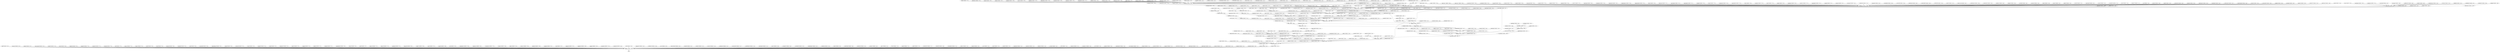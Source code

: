 digraph 
  {
    "BenHowe: Tue Feb 11 -  9:42" -> "Start";
    "zmarffy: Thu Feb 13 - 18:27" -> "BenHowe: Tue Feb 11 -  9:42";
    "spawn_cpy: Thu Feb 13 - 16:27" -> "BenHowe: Tue Feb 11 -  9:42";
    "aerdanhy: Thu Feb 13 - 12:47" -> "BenHowe: Tue Feb 11 -  9:42";
    "heart_of_parade: Thu Feb 13 - 12:19" -> "BenHowe: Tue Feb 11 -  9:42";
    "DaschaVV: Thu Feb 13 - 11:52" -> "BenHowe: Tue Feb 11 -  9:42";
    "dest1k: Thu Feb 13 - 10:33" -> "BenHowe: Tue Feb 11 -  9:42";
    "YanKislyuk: Thu Feb 13 -  9:04" -> "BenHowe: Tue Feb 11 -  9:42";
    "lexaguskov: Thu Feb 13 -  7:52" -> "BenHowe: Tue Feb 11 -  9:42";
    "AlinaStards: Thu Feb 13 -  7:40" -> "BenHowe: Tue Feb 11 -  9:42";
    "Nik_Nmka: Thu Feb 13 -  7:36" -> "BenHowe: Tue Feb 11 -  9:42";
    "lolk0: Thu Feb 13 -  7:28" -> "BenHowe: Tue Feb 11 -  9:42";
    "push_ok_: Thu Feb 13 -  7:19" -> "BenHowe: Tue Feb 11 -  9:42";
    "Sistem_0: Thu Feb 13 -  6:54" -> "BenHowe: Tue Feb 11 -  9:42";
    "zaz600: Thu Feb 13 -  6:50" -> "BenHowe: Tue Feb 11 -  9:42";
    "iScrag: Thu Feb 13 -  6:42" -> "BenHowe: Tue Feb 11 -  9:42";
    "Aliona_Kim: Thu Feb 13 -  6:39" -> "BenHowe: Tue Feb 11 -  9:42";
    "kimosabette: Thu Feb 13 -  6:31" -> "BenHowe: Tue Feb 11 -  9:42";
    "s0mik: Thu Feb 13 -  6:29" -> "BenHowe: Tue Feb 11 -  9:42";
    "Gavoronok88: Thu Feb 13 -  6:08" -> "BenHowe: Tue Feb 11 -  9:42";
    "cheburashka_pnz: Thu Feb 13 -  5:54" -> "BenHowe: Tue Feb 11 -  9:42";
    "alexmak: Thu Feb 13 -  5:53" -> "BenHowe: Tue Feb 11 -  9:42";
    "dervish_lost: Thu Feb 13 -  5:52" -> "BenHowe: Tue Feb 11 -  9:42";
    "svintuss: Thu Feb 13 -  5:49" -> "BenHowe: Tue Feb 11 -  9:42";
    "peremenov: Thu Feb 13 -  5:40" -> "BenHowe: Tue Feb 11 -  9:42";
    "ir0nbee: Thu Feb 13 -  5:24" -> "BenHowe: Tue Feb 11 -  9:42";
    "RuslanLeviev: Thu Feb 13 -  5:24" -> "BenHowe: Tue Feb 11 -  9:42";
    "law6512: Thu Feb 13 -  5:22" -> "BenHowe: Tue Feb 11 -  9:42";
    "xeningem: Thu Feb 13 -  5:15" -> "BenHowe: Tue Feb 11 -  9:42";
    "LekhaChe: Thu Feb 13 -  5:12" -> "BenHowe: Tue Feb 11 -  9:42";
    "Georgique: Thu Feb 13 -  5:12" -> "BenHowe: Tue Feb 11 -  9:42";
    "chingachguklove: Thu Feb 13 -  5:09" -> "BenHowe: Tue Feb 11 -  9:42";
    "YolGorro: Thu Feb 13 -  5:00" -> "BenHowe: Tue Feb 11 -  9:42";
    "askvid: Thu Feb 13 -  2:57" -> "BenHowe: Tue Feb 11 -  9:42";
    "Oberst_SS: Thu Feb 13 -  1:22" -> "BenHowe: Tue Feb 11 -  9:42";
    "Oberst_SS: Thu Feb 13 -  1:03" -> "BenHowe: Tue Feb 11 -  9:42";
    "spierenburg: Thu Feb 13 -  0:14" -> "BenHowe: Tue Feb 11 -  9:42";
    "Tommy_Pud: Wed Feb 12 - 23:31" -> "BenHowe: Tue Feb 11 -  9:42";
    "rubedar07: Wed Feb 12 - 20:30" -> "BenHowe: Tue Feb 11 -  9:42";
    "ssms54: Wed Feb 12 - 20:21" -> "BenHowe: Tue Feb 11 -  9:42";
    "Leon_BM: Wed Feb 12 - 19:56" -> "BenHowe: Tue Feb 11 -  9:42";
    "IceW: Wed Feb 12 - 19:22" -> "BenHowe: Tue Feb 11 -  9:42";
    "ClaudioAlbertin: Wed Feb 12 - 18:39" -> "BenHowe: Tue Feb 11 -  9:42";
    "lidiyaloves_x: Wed Feb 12 - 18:24" -> "BenHowe: Tue Feb 11 -  9:42";
    "TristanSekeris: Wed Feb 12 - 17:46" -> "BenHowe: Tue Feb 11 -  9:42";
    "UnMesero: Wed Feb 12 - 16:48" -> "BenHowe: Tue Feb 11 -  9:42";
    "Philaios: Wed Feb 12 - 16:42" -> "BenHowe: Tue Feb 11 -  9:42";
    "lys0201roy: Wed Feb 12 - 16:39" -> "BenHowe: Tue Feb 11 -  9:42";
    "Joffreyziell: Wed Feb 12 - 16:36" -> "BenHowe: Tue Feb 11 -  9:42";
    "romandope: Wed Feb 12 - 16:11" -> "BenHowe: Tue Feb 11 -  9:42";
    "d0od: Wed Feb 12 - 15:27" -> "BenHowe: Tue Feb 11 -  9:42";
    "edgarazado: Wed Feb 12 - 15:10" -> "BenHowe: Tue Feb 11 -  9:42";
    "malejandrou: Wed Feb 12 - 15:06" -> "BenHowe: Tue Feb 11 -  9:42";
    "hagasbar: Wed Feb 12 - 15:03" -> "BenHowe: Tue Feb 11 -  9:42";
    "SamuelDam: Wed Feb 12 - 14:48" -> "BenHowe: Tue Feb 11 -  9:42";
    "SaraRCookie: Wed Feb 12 - 14:43" -> "BenHowe: Tue Feb 11 -  9:42";
    "sixdll: Wed Feb 12 - 14:38" -> "BenHowe: Tue Feb 11 -  9:42";
    "DeDaanmans: Wed Feb 12 - 14:02" -> "BenHowe: Tue Feb 11 -  9:42";
    "SadHazelnut: Wed Feb 12 - 13:59" -> "BenHowe: Tue Feb 11 -  9:42";
    "gvssr: Wed Feb 12 - 13:57" -> "BenHowe: Tue Feb 11 -  9:42";
    "MemoryOnSmell: Wed Feb 12 - 13:30" -> "BenHowe: Tue Feb 11 -  9:42";
    "lelek_kofe: Wed Feb 12 - 12:27" -> "BenHowe: Tue Feb 11 -  9:42";
    "macsnider: Wed Feb 12 - 12:24" -> "BenHowe: Tue Feb 11 -  9:42";
    "Morozov43: Wed Feb 12 - 11:59" -> "BenHowe: Tue Feb 11 -  9:42";
    "davidtgriches: Wed Feb 12 - 11:57" -> "BenHowe: Tue Feb 11 -  9:42";
    "hernameisrebel: Wed Feb 12 - 11:47" -> "BenHowe: Tue Feb 11 -  9:42";
    "InnaShidlovskay: Wed Feb 12 - 11:36" -> "BenHowe: Tue Feb 11 -  9:42";
    "peermohamed: Wed Feb 12 - 11:01" -> "BenHowe: Tue Feb 11 -  9:42";
    "apiyron: Wed Feb 12 - 10:56" -> "BenHowe: Tue Feb 11 -  9:42";
    "n_ismangulov: Wed Feb 12 - 10:42" -> "BenHowe: Tue Feb 11 -  9:42";
    "sarahmedetth: Wed Feb 12 - 10:37" -> "BenHowe: Tue Feb 11 -  9:42";
    "RubenBehaeghe: Wed Feb 12 - 10:19" -> "BenHowe: Tue Feb 11 -  9:42";
    "SeelenKrieg: Wed Feb 12 - 10:02" -> "BenHowe: Tue Feb 11 -  9:42";
    "Cybnext: Wed Feb 12 -  9:52" -> "BenHowe: Tue Feb 11 -  9:42";
    "ZegertvdLinde: Wed Feb 12 -  9:48" -> "BenHowe: Tue Feb 11 -  9:42";
    "ghvanderweg: Wed Feb 12 -  9:45" -> "BenHowe: Tue Feb 11 -  9:42";
    "peremenov: Wed Feb 12 -  8:55" -> "BenHowe: Tue Feb 11 -  9:42";
    "ap00rv: Wed Feb 12 -  8:13" -> "BenHowe: Tue Feb 11 -  9:42";
    "TVLuke: Wed Feb 12 -  7:55" -> "BenHowe: Tue Feb 11 -  9:42";
    "jungjoha: Wed Feb 12 -  7:41" -> "BenHowe: Tue Feb 11 -  9:42";
    "moebile: Wed Feb 12 -  7:35" -> "BenHowe: Tue Feb 11 -  9:42";
    "TorbenSchultz: Wed Feb 12 -  7:21" -> "BenHowe: Tue Feb 11 -  9:42";
    "YaManicKill: Wed Feb 12 -  6:59" -> "BenHowe: Tue Feb 11 -  9:42";
    "Ertraeglichkeit: Wed Feb 12 -  6:15" -> "BenHowe: Tue Feb 11 -  9:42";
    "FBeuster: Wed Feb 12 -  5:51" -> "BenHowe: Tue Feb 11 -  9:42";
    "Nepomuk: Wed Feb 12 -  5:50" -> "BenHowe: Tue Feb 11 -  9:42";
    "scoux: Wed Feb 12 -  5:44" -> "BenHowe: Tue Feb 11 -  9:42";
    "honnel: Wed Feb 12 -  4:28" -> "BenHowe: Tue Feb 11 -  9:42";
    "kwasbeb: Wed Feb 12 -  4:25" -> "BenHowe: Tue Feb 11 -  9:42";
    "bigup2dance: Wed Feb 12 -  4:19" -> "BenHowe: Tue Feb 11 -  9:42";
    "matmannion: Wed Feb 12 -  4:18" -> "BenHowe: Tue Feb 11 -  9:42";
    "khakionion: Wed Feb 12 -  4:05" -> "BenHowe: Tue Feb 11 -  9:42";
    "sr_rolando: Wed Feb 12 -  4:04" -> "BenHowe: Tue Feb 11 -  9:42";
    "VTPG: Wed Feb 12 -  4:04" -> "BenHowe: Tue Feb 11 -  9:42";
    "WimpyLion: Wed Feb 12 -  3:51" -> "BenHowe: Tue Feb 11 -  9:42";
    "Dronacharya_: Wed Feb 12 -  3:50" -> "BenHowe: Tue Feb 11 -  9:42";
    "sufw: Wed Feb 12 -  3:32" -> "BenHowe: Tue Feb 11 -  9:42";
    "AH_Patjay: Wed Feb 12 -  3:26" -> "BenHowe: Tue Feb 11 -  9:42";
    "ashaolinmonkey: Wed Feb 12 -  2:38" -> "BenHowe: Tue Feb 11 -  9:42";
    "rocky_upadhaya: Wed Feb 12 -  2:04" -> "BenHowe: Tue Feb 11 -  9:42";
    "DTSpawn: Wed Feb 12 -  1:45" -> "BenHowe: Tue Feb 11 -  9:42";
    "kevinchen: Wed Feb 12 -  1:23" -> "BenHowe: Tue Feb 11 -  9:42";
    "diaporesis: Wed Feb 12 -  1:04" -> "BenHowe: Tue Feb 11 -  9:42";
    "TheChrisGlass: Wed Feb 12 -  1:00" -> "BenHowe: Tue Feb 11 -  9:42";
    "gibberishmock: Wed Feb 12 -  1:00" -> "BenHowe: Tue Feb 11 -  9:42";
    "gibberishmock: Wed Feb 12 -  0:59" -> "BenHowe: Tue Feb 11 -  9:42";
    "vipulsatya: Wed Feb 12 -  0:57" -> "BenHowe: Tue Feb 11 -  9:42";
    "winfield: Wed Feb 12 -  0:53" -> "BenHowe: Tue Feb 11 -  9:42";
    "MogKnight: Wed Feb 12 -  0:18" -> "BenHowe: Tue Feb 11 -  9:42";
    "MatlockJAB: Wed Feb 12 -  0:09" -> "BenHowe: Tue Feb 11 -  9:42";
    "JDotLeezy: Tue Feb 11 - 22:19" -> "BenHowe: Tue Feb 11 -  9:42";
    "redsteeze: Tue Feb 11 -  9:45" -> "BenHowe: Tue Feb 11 -  9:42";
    "LAmeetsDC: Tue Feb 11 - 22:20" -> "JDotLeezy: Tue Feb 11 - 22:19";
    "LeonHWolf: Tue Feb 11 -  9:47" -> "redsteeze: Tue Feb 11 -  9:45";
    "gank41: Thu Feb 13 - 16:16" -> "LeonHWolf: Tue Feb 11 -  9:47";
    "chrissarda: Wed Feb 12 - 14:30" -> "LeonHWolf: Tue Feb 11 -  9:47";
    "anaphysik: Wed Feb 12 -  5:14" -> "LeonHWolf: Tue Feb 11 -  9:47";
    "Carrie_Wofford: Tue Feb 11 - 22:16" -> "LeonHWolf: Tue Feb 11 -  9:47";
    "burtlikko: Tue Feb 11 - 19:33" -> "LeonHWolf: Tue Feb 11 -  9:47";
    "curiousle: Tue Feb 11 - 11:38" -> "LeonHWolf: Tue Feb 11 -  9:47";
    "blackmail_c: Tue Feb 11 - 11:05" -> "LeonHWolf: Tue Feb 11 -  9:47";
    "therealjavery: Tue Feb 11 -  9:57" -> "LeonHWolf: Tue Feb 11 -  9:47";
    "BenHowe: Tue Feb 11 -  9:51" -> "LeonHWolf: Tue Feb 11 -  9:47";
    "Popehat: Tue Feb 11 -  9:50" -> "LeonHWolf: Tue Feb 11 -  9:47";
    "TXchilinobeans: Tue Feb 11 - 22:15" -> "Popehat: Tue Feb 11 -  9:50";
    "SinCityGrrrl: Tue Feb 11 - 12:46" -> "Popehat: Tue Feb 11 -  9:50";
    "Maggie_McNeill: Tue Feb 11 - 10:31" -> "Popehat: Tue Feb 11 -  9:50";
    "joemfb: Tue Feb 11 - 10:27" -> "Popehat: Tue Feb 11 -  9:50";
    "ptconroy: Tue Feb 11 - 10:26" -> "Popehat: Tue Feb 11 -  9:50";
    "CatholicMomVA: Tue Feb 11 - 10:16" -> "Popehat: Tue Feb 11 -  9:50";
    "TyreJim: Tue Feb 11 - 10:05" -> "Popehat: Tue Feb 11 -  9:50";
    "doranb: Tue Feb 11 -  9:59" -> "Popehat: Tue Feb 11 -  9:50";
    "Captien5: Tue Feb 11 -  9:56" -> "Popehat: Tue Feb 11 -  9:50";
    "GeeCaret2: Tue Feb 11 -  9:53" -> "Popehat: Tue Feb 11 -  9:50";
    "moelane: Tue Feb 11 -  9:53" -> "Popehat: Tue Feb 11 -  9:50";
    "leftoutside: Tue Feb 11 -  9:51" -> "Popehat: Tue Feb 11 -  9:50";
    "SinCityGrrrl: Tue Feb 11 - 12:46" -> "Maggie_McNeill: Tue Feb 11 - 10:31";
    "WilsonKM2: Tue Feb 11 - 11:16" -> "Maggie_McNeill: Tue Feb 11 - 10:31";
    "only2rab: Tue Feb 11 - 11:00" -> "Maggie_McNeill: Tue Feb 11 - 10:31";
    "Hal_RTFLC: Tue Feb 11 - 10:39" -> "Maggie_McNeill: Tue Feb 11 - 10:31";
    "gideonstrumpet: Tue Feb 11 - 10:37" -> "Maggie_McNeill: Tue Feb 11 - 10:31";
    "DrPhilofEconomi: Tue Feb 11 - 10:34" -> "Maggie_McNeill: Tue Feb 11 - 10:31";
    "madmup: Tue Feb 11 - 10:26" -> "GeeCaret2: Tue Feb 11 -  9:53";
    "Carrie_Wofford: Tue Feb 11 - 22:17" -> "moelane: Tue Feb 11 -  9:53";
    "rlh: Tue Feb 11 - 16:01" -> "moelane: Tue Feb 11 -  9:53";
    "jmdblog: Tue Feb 11 - 10:37" -> "moelane: Tue Feb 11 -  9:53";
    "redsteeze: Tue Feb 11 - 10:20" -> "moelane: Tue Feb 11 -  9:53";
    "Neal_Dewing: Tue Feb 11 - 10:20" -> "moelane: Tue Feb 11 -  9:53";
    "danielanugrah6: Wed Feb 12 -  8:58" -> "DrPhilofEconomi: Tue Feb 11 - 10:34";
    "Hal_RTFLC: Tue Feb 11 - 21:11" -> "DrPhilofEconomi: Tue Feb 11 - 10:34";
    "smuttynosebabs: Tue Feb 11 - 17:45" -> "DrPhilofEconomi: Tue Feb 11 - 10:34";
    "obsolete29: Tue Feb 11 - 13:40" -> "DrPhilofEconomi: Tue Feb 11 - 10:34";
    "Celt_Englishman: Tue Feb 11 - 12:30" -> "DrPhilofEconomi: Tue Feb 11 - 10:34";
    "eddiejc1: Tue Feb 11 - 11:45" -> "DrPhilofEconomi: Tue Feb 11 - 10:34";
    "sillycaitlin: Tue Feb 11 - 11:29" -> "DrPhilofEconomi: Tue Feb 11 - 10:34";
    "Maggie_McNeill: Tue Feb 11 - 11:29" -> "DrPhilofEconomi: Tue Feb 11 - 10:34";
    "seattle_sanchez: Tue Feb 11 - 11:24" -> "DrPhilofEconomi: Tue Feb 11 - 10:34";
    "CrayKEi: Tue Feb 11 - 11:21" -> "DrPhilofEconomi: Tue Feb 11 - 10:34";
    "fakedansavage: Tue Feb 11 - 11:20" -> "DrPhilofEconomi: Tue Feb 11 - 10:34";
    "topherocity: Thu Feb 13 -  2:58" -> "rlh: Tue Feb 11 - 16:01";
    "fan_of_DM: Thu Feb 13 -  6:44" -> "Neal_Dewing: Tue Feb 11 - 10:20";
    "my_synthesizer: Tue Feb 11 - 14:34" -> "Neal_Dewing: Tue Feb 11 - 10:20";
    "MikeCGannon: Tue Feb 11 - 10:38" -> "Neal_Dewing: Tue Feb 11 - 10:20";
    "RBPundit: Tue Feb 11 - 10:21" -> "Neal_Dewing: Tue Feb 11 - 10:20";
    "The_Autopen: Tue Feb 11 - 10:21" -> "Neal_Dewing: Tue Feb 11 - 10:20";
    "eddiejc1: Tue Feb 11 - 15:39" -> "fakedansavage: Tue Feb 11 - 11:20";
    "Roddy_Campbell: Tue Feb 11 - 14:16" -> "fakedansavage: Tue Feb 11 - 11:20";
    "Maggie_McNeill: Tue Feb 11 - 13:48" -> "fakedansavage: Tue Feb 11 - 11:20";
    "Honest_Catesan: Tue Feb 11 - 13:39" -> "fakedansavage: Tue Feb 11 - 11:20";
    "BrianHodges: Tue Feb 11 - 13:17" -> "fakedansavage: Tue Feb 11 - 11:20";
    "chippy87: Tue Feb 11 - 12:05" -> "fakedansavage: Tue Feb 11 - 11:20";
    "eddiejc1: Tue Feb 11 - 11:50" -> "fakedansavage: Tue Feb 11 - 11:20";
    "BudgetYachtsman: Tue Feb 11 - 16:12" -> "my_synthesizer: Tue Feb 11 - 14:34";
    "stephandstuff: Tue Feb 11 - 10:39" -> "MikeCGannon: Tue Feb 11 - 10:38";
    "kotik_narkotlk: Wed Feb 12 - 11:19" -> "RBPundit: Tue Feb 11 - 10:21";
    "mauskopf: Tue Feb 11 - 23:55" -> "RBPundit: Tue Feb 11 - 10:21";
    "Carrie_Wofford: Tue Feb 11 - 22:17" -> "RBPundit: Tue Feb 11 - 10:21";
    "NatesMama1128: Tue Feb 11 - 22:11" -> "RBPundit: Tue Feb 11 - 10:21";
    "SKSchultz1985: Tue Feb 11 - 15:35" -> "RBPundit: Tue Feb 11 - 10:21";
    "mesquito84: Tue Feb 11 - 14:48" -> "RBPundit: Tue Feb 11 - 10:21";
    "McShauno: Tue Feb 11 - 10:23" -> "RBPundit: Tue Feb 11 - 10:21";
    "BenK84: Tue Feb 11 - 10:23" -> "RBPundit: Tue Feb 11 - 10:21";
    "Maggie_McNeill: Wed Feb 12 - 13:34" -> "Honest_Catesan: Tue Feb 11 - 13:39";
    "eddiejc1: Tue Feb 11 - 19:16" -> "Honest_Catesan: Tue Feb 11 - 13:39";
    "ChurchJudge: Tue Feb 11 - 17:54" -> "SKSchultz1985: Tue Feb 11 - 15:35";
    "SSeminarian: Tue Feb 11 - 15:44" -> "SKSchultz1985: Tue Feb 11 - 15:35";
    "BenHowe: Tue Feb 11 - 15:32" -> "BenK84: Tue Feb 11 - 10:23";
    "jrsalzman: Tue Feb 11 - 15:25" -> "BenK84: Tue Feb 11 - 10:23";
    "Buckeyesales: Tue Feb 11 - 15:19" -> "BenK84: Tue Feb 11 - 10:23";
    "andrew_poulson: Tue Feb 11 - 15:04" -> "BenK84: Tue Feb 11 - 10:23";
    "sithkhan: Tue Feb 11 - 14:59" -> "BenK84: Tue Feb 11 - 10:23";
    "mesquito84: Tue Feb 11 - 14:51" -> "BenK84: Tue Feb 11 - 10:23";
    "CHBilhorn: Tue Feb 11 - 14:47" -> "BenK84: Tue Feb 11 - 10:23";
    "AceofSpadesHQ: Tue Feb 11 - 14:47" -> "BenK84: Tue Feb 11 - 10:23";
    "davilch: Tue Feb 11 - 10:26" -> "BenK84: Tue Feb 11 - 10:23";
    "neoTillich: Tue Feb 11 - 18:31" -> "SSeminarian: Tue Feb 11 - 15:44";
    "chattytamster: Tue Feb 11 - 17:47" -> "SSeminarian: Tue Feb 11 - 15:44";
    "pkproblem: Tue Feb 11 - 15:58" -> "SSeminarian: Tue Feb 11 - 15:44";
    "Zaklog: Tue Feb 11 - 16:51" -> "AceofSpadesHQ: Tue Feb 11 - 14:47";
    "prosehaikus: Tue Feb 11 - 15:38" -> "AceofSpadesHQ: Tue Feb 11 - 14:47";
    "fuegote: Tue Feb 11 - 14:51" -> "AceofSpadesHQ: Tue Feb 11 - 14:47";
    "tammiediggs: Tue Feb 11 - 18:29" -> "chattytamster: Tue Feb 11 - 17:47";
    "revdeniseppc: Tue Feb 11 - 18:25" -> "chattytamster: Tue Feb 11 - 17:47";
    "MikeHassinger: Tue Feb 11 - 16:57" -> "Zaklog: Tue Feb 11 - 16:51";
    "IMAO_: Tue Feb 11 - 16:56" -> "Zaklog: Tue Feb 11 - 16:51";
    "dannyboi965: Tue Feb 11 - 22:04" -> "fuegote: Tue Feb 11 - 14:51";
    "BenHowe: Tue Feb 11 - 15:37" -> "fuegote: Tue Feb 11 - 14:51";
    "TheWesKirk: Tue Feb 11 - 22:17" -> "IMAO_: Tue Feb 11 - 16:56";
    "TheWesKirk: Tue Feb 11 - 16:58" -> "IMAO_: Tue Feb 11 - 16:56";
    "dwjones712: Tue Feb 11 - 22:10" -> "dannyboi965: Tue Feb 11 - 22:04";
    "jennycash162: Tue Feb 11 - 22:09" -> "dannyboi965: Tue Feb 11 - 22:04";
    "Debloper: Wed Feb 12 -  8:13" -> "BenHowe: Tue Feb 11 - 15:37";
    "e_hernandez15: Wed Feb 12 -  0:53" -> "BenHowe: Tue Feb 11 - 15:37";
    "Micky_Finn: Tue Feb 11 - 15:53" -> "BenHowe: Tue Feb 11 - 15:37";
    "TabithaHale: Tue Feb 11 - 15:47" -> "BenHowe: Tue Feb 11 - 15:37";
    "daniel_thecuban: Tue Feb 11 - 15:46" -> "BenHowe: Tue Feb 11 - 15:37";
    "okmaher: Tue Feb 11 - 15:44" -> "BenHowe: Tue Feb 11 - 15:37";
    "lachlan: Tue Feb 11 - 15:38" -> "BenHowe: Tue Feb 11 - 15:37";
    "PYPX: Tue Feb 11 - 22:13" -> "dwjones712: Tue Feb 11 - 22:10";
    "jlocke613: Tue Feb 11 - 16:44" -> "okmaher: Tue Feb 11 - 15:44";
    "leighblue: Tue Feb 11 - 15:52" -> "okmaher: Tue Feb 11 - 15:44";
    "JimmyCayne: Wed Feb 12 - 21:26" -> "lachlan: Tue Feb 11 - 15:38";
    "seahopke: Wed Feb 12 - 14:38" -> "lachlan: Tue Feb 11 - 15:38";
    "madhurchadha: Wed Feb 12 -  0:42" -> "lachlan: Tue Feb 11 - 15:38";
    "Hal_RTFLC: Tue Feb 11 - 23:34" -> "lachlan: Tue Feb 11 - 15:38";
    "fernandopandre: Tue Feb 11 - 17:57" -> "lachlan: Tue Feb 11 - 15:38";
    "jpers36: Tue Feb 11 - 16:11" -> "lachlan: Tue Feb 11 - 15:38";
    "ConcenEcon: Tue Feb 11 - 15:59" -> "lachlan: Tue Feb 11 - 15:38";
    "ForrestBH: Tue Feb 11 - 15:49" -> "lachlan: Tue Feb 11 - 15:38";
    "esqcapades: Tue Feb 11 - 15:44" -> "lachlan: Tue Feb 11 - 15:38";
    "GayPatriot: Tue Feb 11 - 15:41" -> "lachlan: Tue Feb 11 - 15:38";
    "BFSEsq: Tue Feb 11 - 15:40" -> "lachlan: Tue Feb 11 - 15:38";
    "katherinemiller: Tue Feb 11 - 15:39" -> "lachlan: Tue Feb 11 - 15:38";
    "baseballcrank: Tue Feb 11 - 15:38" -> "lachlan: Tue Feb 11 - 15:38";
    "therealBGS: Tue Feb 11 - 16:25" -> "leighblue: Tue Feb 11 - 15:52";
    "coolhandschlute: Tue Feb 11 - 15:44" -> "GayPatriot: Tue Feb 11 - 15:41";
    "rwknopp: Tue Feb 11 - 19:52" -> "baseballcrank: Tue Feb 11 - 15:38";
    "CPJEsq: Tue Feb 11 - 15:49" -> "baseballcrank: Tue Feb 11 - 15:38";
    "Rand_Simberg: Tue Feb 11 - 15:48" -> "baseballcrank: Tue Feb 11 - 15:38";
    "daniel_thecuban: Tue Feb 11 - 15:46" -> "baseballcrank: Tue Feb 11 - 15:38";
    "AnthonyAbides: Tue Feb 11 - 15:43" -> "baseballcrank: Tue Feb 11 - 15:38";
    "Heminator: Tue Feb 11 - 15:43" -> "baseballcrank: Tue Feb 11 - 15:38";
    "NicoSGonzalez: Tue Feb 11 - 15:42" -> "baseballcrank: Tue Feb 11 - 15:38";
    "ar_christiansen: Tue Feb 11 - 15:40" -> "baseballcrank: Tue Feb 11 - 15:38";
    "charlescwcooke: Tue Feb 11 - 15:40" -> "baseballcrank: Tue Feb 11 - 15:38";
    "DraftRyan2016: Tue Feb 11 - 15:39" -> "baseballcrank: Tue Feb 11 - 15:38";
    "JohnG405: Tue Feb 11 - 16:25" -> "coolhandschlute: Tue Feb 11 - 15:44";
    "Simberg_Space: Tue Feb 11 - 16:14" -> "Rand_Simberg: Tue Feb 11 - 15:48";
    "sunnyright: Tue Feb 11 - 15:52" -> "Heminator: Tue Feb 11 - 15:43";
    "mustango13: Tue Feb 11 - 15:48" -> "Heminator: Tue Feb 11 - 15:43";
    "daniel_thecuban: Tue Feb 11 - 15:46" -> "Heminator: Tue Feb 11 - 15:43";
    "JoeC_Esquire: Tue Feb 11 - 15:46" -> "Heminator: Tue Feb 11 - 15:43";
    "Joelmentum: Tue Feb 11 - 15:44" -> "Heminator: Tue Feb 11 - 15:43";
    "lachlan: Tue Feb 11 - 15:43" -> "Heminator: Tue Feb 11 - 15:43";
    "bitmaelstrom: Tue Feb 11 - 21:17" -> "charlescwcooke: Tue Feb 11 - 15:40";
    "xander569: Tue Feb 11 - 18:50" -> "charlescwcooke: Tue Feb 11 - 15:40";
    "webmastercorey: Tue Feb 11 - 18:18" -> "charlescwcooke: Tue Feb 11 - 15:40";
    "Shanghaibeast: Tue Feb 11 - 16:00" -> "charlescwcooke: Tue Feb 11 - 15:40";
    "fmlien: Tue Feb 11 - 15:48" -> "charlescwcooke: Tue Feb 11 - 15:40";
    "HarrietBaldwin: Tue Feb 11 - 15:42" -> "charlescwcooke: Tue Feb 11 - 15:40";
    "Slublog: Tue Feb 11 - 15:41" -> "charlescwcooke: Tue Feb 11 - 15:40";
    "Aaron_RS: Tue Feb 11 - 16:27" -> "JohnG405: Tue Feb 11 - 16:25";
    "Matthops82: Tue Feb 11 - 16:26" -> "JohnG405: Tue Feb 11 - 16:25";
    "jaipal999: Wed Feb 12 -  6:42" -> "sunnyright: Tue Feb 11 - 15:52";
    "Griveau: Wed Feb 12 -  4:02" -> "sunnyright: Tue Feb 11 - 15:52";
    "3patricksmith: Tue Feb 11 - 19:29" -> "sunnyright: Tue Feb 11 - 15:52";
    "DesertedOdds: Tue Feb 11 - 19:14" -> "sunnyright: Tue Feb 11 - 15:52";
    "BriMonroeCarter: Tue Feb 11 - 19:11" -> "sunnyright: Tue Feb 11 - 15:52";
    "ScholarlyChick: Tue Feb 11 - 19:10" -> "sunnyright: Tue Feb 11 - 15:52";
    "alleygirl2409: Tue Feb 11 - 19:00" -> "sunnyright: Tue Feb 11 - 15:52";
    "meghoulihan: Tue Feb 11 - 18:54" -> "sunnyright: Tue Feb 11 - 15:52";
    "BenHowe: Tue Feb 11 - 18:45" -> "sunnyright: Tue Feb 11 - 15:52";
    "uncommentari: Tue Feb 11 - 18:44" -> "sunnyright: Tue Feb 11 - 15:52";
    "anthropocon: Tue Feb 11 - 18:42" -> "sunnyright: Tue Feb 11 - 15:52";
    "DaveinTexas: Tue Feb 11 - 18:35" -> "sunnyright: Tue Feb 11 - 15:52";
    "onedadslife: Tue Feb 11 - 18:33" -> "sunnyright: Tue Feb 11 - 15:52";
    "ChrisLoesch: Tue Feb 11 - 18:30" -> "sunnyright: Tue Feb 11 - 15:52";
    "gsainer: Tue Feb 11 - 15:45" -> "Slublog: Tue Feb 11 - 15:41";
    "Aaron_RS: Tue Feb 11 - 16:27" -> "Matthops82: Tue Feb 11 - 16:26";
    "MichelleBelle__: Tue Feb 11 - 19:18" -> "BriMonroeCarter: Tue Feb 11 - 19:11";
    "AlfredoFloresTM: Tue Feb 11 - 19:16" -> "BriMonroeCarter: Tue Feb 11 - 19:11";
    "Bodhi1: Tue Feb 11 - 19:33" -> "anthropocon: Tue Feb 11 - 18:42";
    "Bodhi1: Tue Feb 11 - 19:03" -> "anthropocon: Tue Feb 11 - 18:42";
    "Bodhi1: Tue Feb 11 - 18:59" -> "anthropocon: Tue Feb 11 - 18:42";
    "eastviewphotog: Tue Feb 11 - 18:59" -> "DaveinTexas: Tue Feb 11 - 18:35";
    "chicacoldplay: Wed Feb 12 - 18:29" -> "ChrisLoesch: Tue Feb 11 - 18:30";
    "ADK__: Wed Feb 12 -  8:01" -> "ChrisLoesch: Tue Feb 11 - 18:30";
    "Joel_Davis_: Wed Feb 12 -  2:24" -> "ChrisLoesch: Tue Feb 11 - 18:30";
    "NBoveOnTheAir: Wed Feb 12 -  2:07" -> "ChrisLoesch: Tue Feb 11 - 18:30";
    "YurexOmazkin: Wed Feb 12 -  1:28" -> "ChrisLoesch: Tue Feb 11 - 18:30";
    "steveCodes: Wed Feb 12 -  1:18" -> "ChrisLoesch: Tue Feb 11 - 18:30";
    "OzDaniyan: Tue Feb 11 - 22:43" -> "ChrisLoesch: Tue Feb 11 - 18:30";
    "Carrie_Wofford: Tue Feb 11 - 22:17" -> "ChrisLoesch: Tue Feb 11 - 18:30";
    "m12345678u: Tue Feb 11 - 21:16" -> "ChrisLoesch: Tue Feb 11 - 18:30";
    "StarCoreOne02: Tue Feb 11 - 21:02" -> "ChrisLoesch: Tue Feb 11 - 18:30";
    "3patricksmith: Tue Feb 11 - 19:29" -> "ChrisLoesch: Tue Feb 11 - 18:30";
    "ReturnTo1776: Tue Feb 11 - 19:22" -> "ChrisLoesch: Tue Feb 11 - 18:30";
    "ljnuzzi: Tue Feb 11 - 19:12" -> "ChrisLoesch: Tue Feb 11 - 18:30";
    "AwlHatnOcattle: Tue Feb 11 - 18:47" -> "ChrisLoesch: Tue Feb 11 - 18:30";
    "lachlan: Tue Feb 11 - 18:47" -> "ChrisLoesch: Tue Feb 11 - 18:30";
    "notalemming: Tue Feb 11 - 18:39" -> "ChrisLoesch: Tue Feb 11 - 18:30";
    "greg_zemaitis: Tue Feb 11 - 18:32" -> "ChrisLoesch: Tue Feb 11 - 18:30";
    "SaintRPh: Tue Feb 11 - 18:32" -> "ChrisLoesch: Tue Feb 11 - 18:30";
    "DiveKnives: Wed Feb 12 - 23:07" -> "lachlan: Tue Feb 11 - 18:47";
    "dfblanchard: Tue Feb 11 - 22:27" -> "lachlan: Tue Feb 11 - 18:47";
    "kevin_tugg: Tue Feb 11 - 22:26" -> "lachlan: Tue Feb 11 - 18:47";
    "edtech4u: Tue Feb 11 - 22:16" -> "lachlan: Tue Feb 11 - 18:47";
    "AndyReiser: Tue Feb 11 - 22:13" -> "lachlan: Tue Feb 11 - 18:47";
    "Lula_Pearl: Tue Feb 11 - 21:44" -> "lachlan: Tue Feb 11 - 18:47";
    "craptard: Tue Feb 11 - 21:42" -> "lachlan: Tue Feb 11 - 18:47";
    "michi83: Tue Feb 11 - 21:37" -> "lachlan: Tue Feb 11 - 18:47";
    "BenHowe: Tue Feb 11 - 21:31" -> "lachlan: Tue Feb 11 - 18:47";
    "Jamdug: Tue Feb 11 - 18:59" -> "lachlan: Tue Feb 11 - 18:47";
    "AsnoDeBuridan: Tue Feb 11 - 18:57" -> "lachlan: Tue Feb 11 - 18:47";
    "breeannehowe: Tue Feb 11 - 18:56" -> "lachlan: Tue Feb 11 - 18:47";
    "DavidSPJM: Tue Feb 11 - 18:56" -> "lachlan: Tue Feb 11 - 18:47";
    "lmoliva_: Tue Feb 11 - 18:55" -> "lachlan: Tue Feb 11 - 18:47";
    "tarshaorns: Tue Feb 11 - 18:52" -> "lachlan: Tue Feb 11 - 18:47";
    "bitingtea: Tue Feb 11 - 18:52" -> "lachlan: Tue Feb 11 - 18:47";
    "mooshakins: Tue Feb 11 - 18:51" -> "lachlan: Tue Feb 11 - 18:47";
    "DustinHurst: Tue Feb 11 - 18:50" -> "lachlan: Tue Feb 11 - 18:47";
    "alwaysonoffense: Tue Feb 11 - 18:50" -> "lachlan: Tue Feb 11 - 18:47";
    "mckaycoppins: Tue Feb 11 - 18:49" -> "lachlan: Tue Feb 11 - 18:47";
    "_Alex_Johnson_: Tue Feb 11 - 18:49" -> "lachlan: Tue Feb 11 - 18:47";
    "MarcACaputo: Tue Feb 11 - 18:49" -> "lachlan: Tue Feb 11 - 18:47";
    "AndrewKirell: Tue Feb 11 - 18:49" -> "lachlan: Tue Feb 11 - 18:47";
    "rslbama: Tue Feb 11 - 18:48" -> "lachlan: Tue Feb 11 - 18:47";
    "NathanWurtzel: Tue Feb 11 - 18:47" -> "lachlan: Tue Feb 11 - 18:47";
    "TheMaverick21: Tue Feb 11 - 18:34" -> "SaintRPh: Tue Feb 11 - 18:32";
    "BulliBrat: Tue Feb 11 - 18:34" -> "SaintRPh: Tue Feb 11 - 18:32";
    "eduardomps: Tue Feb 11 - 18:58" -> "AsnoDeBuridan: Tue Feb 11 - 18:57";
    "coolhandschlute: Tue Feb 11 - 19:03" -> "breeannehowe: Tue Feb 11 - 18:56";
    "MogoHAMmad: Wed Feb 12 - 11:09" -> "mckaycoppins: Tue Feb 11 - 18:49";
    "TshepiSchwarz: Wed Feb 12 -  9:41" -> "mckaycoppins: Tue Feb 11 - 18:49";
    "Hamza_A11: Wed Feb 12 -  1:03" -> "mckaycoppins: Tue Feb 11 - 18:49";
    "magentagreenx: Tue Feb 11 - 21:56" -> "mckaycoppins: Tue Feb 11 - 18:49";
    "morar: Tue Feb 11 - 21:51" -> "mckaycoppins: Tue Feb 11 - 18:49";
    "Heminator: Tue Feb 11 - 21:40" -> "mckaycoppins: Tue Feb 11 - 18:49";
    "jpodhoretz: Tue Feb 11 - 21:38" -> "mckaycoppins: Tue Feb 11 - 18:49";
    "alwaysonoffense: Tue Feb 11 - 21:32" -> "mckaycoppins: Tue Feb 11 - 18:49";
    "joeynemati: Wed Feb 12 - 13:52" -> "MarcACaputo: Tue Feb 11 - 18:49";
    "Elaijuh: Wed Feb 12 -  9:08" -> "MarcACaputo: Tue Feb 11 - 18:49";
    "heyguey: Wed Feb 12 -  8:51" -> "MarcACaputo: Tue Feb 11 - 18:49";
    "jblake33: Wed Feb 12 -  8:40" -> "MarcACaputo: Tue Feb 11 - 18:49";
    "Drburt68: Wed Feb 12 -  8:24" -> "MarcACaputo: Tue Feb 11 - 18:49";
    "parkerconnell: Wed Feb 12 -  8:00" -> "MarcACaputo: Tue Feb 11 - 18:49";
    "tusenoch: Wed Feb 12 -  3:53" -> "MarcACaputo: Tue Feb 11 - 18:49";
    "MonicaBVM3: Wed Feb 12 -  2:26" -> "MarcACaputo: Tue Feb 11 - 18:49";
    "EonsD: Wed Feb 12 -  2:08" -> "MarcACaputo: Tue Feb 11 - 18:49";
    "Mentat101: Wed Feb 12 -  1:01" -> "MarcACaputo: Tue Feb 11 - 18:49";
    "regi: Wed Feb 12 -  0:34" -> "MarcACaputo: Tue Feb 11 - 18:49";
    "thevavorg: Tue Feb 11 - 23:33" -> "MarcACaputo: Tue Feb 11 - 18:49";
    "IconJBG: Tue Feb 11 - 23:32" -> "MarcACaputo: Tue Feb 11 - 18:49";
    "bawyliecoyote: Tue Feb 11 - 23:25" -> "MarcACaputo: Tue Feb 11 - 18:49";
    "chipmathis: Tue Feb 11 - 23:22" -> "MarcACaputo: Tue Feb 11 - 18:49";
    "bobbyburton81: Tue Feb 11 - 23:20" -> "MarcACaputo: Tue Feb 11 - 18:49";
    "JSLauderdale: Tue Feb 11 - 23:15" -> "MarcACaputo: Tue Feb 11 - 18:49";
    "1catherinesiena: Tue Feb 11 - 23:13" -> "MarcACaputo: Tue Feb 11 - 18:49";
    "DarbyTownPundit: Tue Feb 11 - 23:02" -> "MarcACaputo: Tue Feb 11 - 18:49";
    "tburnette: Tue Feb 11 - 23:02" -> "MarcACaputo: Tue Feb 11 - 18:49";
    "uncommondish: Tue Feb 11 - 23:00" -> "MarcACaputo: Tue Feb 11 - 18:49";
    "skippkipp: Tue Feb 11 - 22:55" -> "MarcACaputo: Tue Feb 11 - 18:49";
    "BeyondAds: Tue Feb 11 - 22:52" -> "MarcACaputo: Tue Feb 11 - 18:49";
    "ngilmer13: Tue Feb 11 - 22:52" -> "MarcACaputo: Tue Feb 11 - 18:49";
    "LausDeo1791: Tue Feb 11 - 22:51" -> "MarcACaputo: Tue Feb 11 - 18:49";
    "jusbird: Tue Feb 11 - 22:47" -> "MarcACaputo: Tue Feb 11 - 18:49";
    "riadams1: Tue Feb 11 - 22:38" -> "MarcACaputo: Tue Feb 11 - 18:49";
    "__logie__bear__: Tue Feb 11 - 22:36" -> "MarcACaputo: Tue Feb 11 - 18:49";
    "__logie__bear__: Tue Feb 11 - 22:35" -> "MarcACaputo: Tue Feb 11 - 18:49";
    "HazzasFavorite: Tue Feb 11 - 22:35" -> "MarcACaputo: Tue Feb 11 - 18:49";
    "navybratdawn: Tue Feb 11 - 22:27" -> "MarcACaputo: Tue Feb 11 - 18:49";
    "abe_smith: Tue Feb 11 - 22:26" -> "MarcACaputo: Tue Feb 11 - 18:49";
    "UziWarhol: Tue Feb 11 - 22:25" -> "MarcACaputo: Tue Feb 11 - 18:49";
    "tonyfro23: Tue Feb 11 - 22:23" -> "MarcACaputo: Tue Feb 11 - 18:49";
    "kevin_tugg: Tue Feb 11 - 22:23" -> "MarcACaputo: Tue Feb 11 - 18:49";
    "monadical: Tue Feb 11 - 22:22" -> "MarcACaputo: Tue Feb 11 - 18:49";
    "Bellanieve: Tue Feb 11 - 22:22" -> "MarcACaputo: Tue Feb 11 - 18:49";
    "JulietLocke: Tue Feb 11 - 22:22" -> "MarcACaputo: Tue Feb 11 - 18:49";
    "vv197071: Tue Feb 11 - 22:21" -> "MarcACaputo: Tue Feb 11 - 18:49";
    "Neal_Dewing: Tue Feb 11 - 22:20" -> "MarcACaputo: Tue Feb 11 - 18:49";
    "Frankyakauno: Tue Feb 11 - 22:20" -> "MarcACaputo: Tue Feb 11 - 18:49";
    "emmjayess28: Tue Feb 11 - 22:20" -> "MarcACaputo: Tue Feb 11 - 18:49";
    "HandsomeJaxson: Tue Feb 11 - 22:20" -> "MarcACaputo: Tue Feb 11 - 18:49";
    "REALStaceyDash: Tue Feb 11 - 22:19" -> "MarcACaputo: Tue Feb 11 - 18:49";
    "fjbar75: Tue Feb 11 - 22:18" -> "MarcACaputo: Tue Feb 11 - 18:49";
    "BwBarrnone: Tue Feb 11 - 22:17" -> "MarcACaputo: Tue Feb 11 - 18:49";
    "Arpit_Chauhan: Tue Feb 11 - 22:17" -> "MarcACaputo: Tue Feb 11 - 18:49";
    "AnthonyAbides: Tue Feb 11 - 22:17" -> "MarcACaputo: Tue Feb 11 - 18:49";
    "JoeSangillo: Tue Feb 11 - 22:16" -> "MarcACaputo: Tue Feb 11 - 18:49";
    "DLoesch: Tue Feb 11 - 22:16" -> "MarcACaputo: Tue Feb 11 - 18:49";
    "lowtaxpreston: Tue Feb 11 - 22:16" -> "MarcACaputo: Tue Feb 11 - 18:49";
    "AdamMcMullin: Tue Feb 11 - 22:16" -> "MarcACaputo: Tue Feb 11 - 18:49";
    "CTM_3: Tue Feb 11 - 22:16" -> "MarcACaputo: Tue Feb 11 - 18:49";
    "mooshakins: Tue Feb 11 - 22:15" -> "MarcACaputo: Tue Feb 11 - 18:49";
    "estarr3: Tue Feb 11 - 22:15" -> "MarcACaputo: Tue Feb 11 - 18:49";
    "paulqdc: Tue Feb 11 - 22:13" -> "MarcACaputo: Tue Feb 11 - 18:49";
    "jordanmposs: Tue Feb 11 - 22:13" -> "MarcACaputo: Tue Feb 11 - 18:49";
    "rocket1124: Tue Feb 11 - 22:12" -> "MarcACaputo: Tue Feb 11 - 18:49";
    "itsmejaredhart: Tue Feb 11 - 22:12" -> "MarcACaputo: Tue Feb 11 - 18:49";
    "cigarmike: Tue Feb 11 - 22:11" -> "MarcACaputo: Tue Feb 11 - 18:49";
    "JayCaruso: Tue Feb 11 - 22:11" -> "MarcACaputo: Tue Feb 11 - 18:49";
    "dschumann0: Tue Feb 11 - 22:10" -> "MarcACaputo: Tue Feb 11 - 18:49";
    "baseballcrank: Tue Feb 11 - 22:10" -> "MarcACaputo: Tue Feb 11 - 18:49";
    "Will_Antonin: Tue Feb 11 - 22:10" -> "MarcACaputo: Tue Feb 11 - 18:49";
    "iowahawkblog: Tue Feb 11 - 22:09" -> "MarcACaputo: Tue Feb 11 - 18:49";
    "amazin1986: Tue Feb 11 - 22:09" -> "MarcACaputo: Tue Feb 11 - 18:49";
    "LesleyRozycki: Tue Feb 11 - 22:09" -> "MarcACaputo: Tue Feb 11 - 18:49";
    "WoodysWorldTV: Tue Feb 11 - 22:08" -> "MarcACaputo: Tue Feb 11 - 18:49";
    "IFYOUVOTE: Tue Feb 11 - 22:08" -> "MarcACaputo: Tue Feb 11 - 18:49";
    "GaltsGirl: Tue Feb 11 - 22:07" -> "MarcACaputo: Tue Feb 11 - 18:49";
    "Producer__Dan: Tue Feb 11 - 22:07" -> "MarcACaputo: Tue Feb 11 - 18:49";
    "emokidsloveme: Tue Feb 11 - 22:06" -> "MarcACaputo: Tue Feb 11 - 18:49";
    "breeannehowe: Tue Feb 11 - 22:05" -> "MarcACaputo: Tue Feb 11 - 18:49";
    "football_jay: Tue Feb 11 - 22:05" -> "MarcACaputo: Tue Feb 11 - 18:49";
    "jaketapper: Tue Feb 11 - 22:04" -> "MarcACaputo: Tue Feb 11 - 18:49";
    "heavyhokie: Tue Feb 11 - 19:01" -> "MarcACaputo: Tue Feb 11 - 18:49";
    "dwhate: Tue Feb 11 - 18:54" -> "AndrewKirell: Tue Feb 11 - 18:49";
    "RobProvince: Tue Feb 11 - 18:53" -> "AndrewKirell: Tue Feb 11 - 18:49";
    "memphismormon: Tue Feb 11 - 20:23" -> "NathanWurtzel: Tue Feb 11 - 18:47";
    "USMormon: Tue Feb 11 - 20:15" -> "NathanWurtzel: Tue Feb 11 - 18:47";
    "RightRobot: Tue Feb 11 - 20:13" -> "NathanWurtzel: Tue Feb 11 - 18:47";
    "RyanDHerbert: Tue Feb 11 - 20:11" -> "NathanWurtzel: Tue Feb 11 - 18:47";
    "thelanetaylor: Tue Feb 11 - 20:09" -> "NathanWurtzel: Tue Feb 11 - 18:47";
    "forewit: Tue Feb 11 - 20:07" -> "NathanWurtzel: Tue Feb 11 - 18:47";
    "SecretTxLege: Tue Feb 11 - 19:20" -> "NathanWurtzel: Tue Feb 11 - 18:47";
    "nicolejpearce: Tue Feb 11 - 19:17" -> "NathanWurtzel: Tue Feb 11 - 18:47";
    "red_red_head: Tue Feb 11 - 19:13" -> "NathanWurtzel: Tue Feb 11 - 18:47";
    "chuck_dizzle: Tue Feb 11 - 19:05" -> "NathanWurtzel: Tue Feb 11 - 18:47";
    "DraftRyan2016: Tue Feb 11 - 19:04" -> "NathanWurtzel: Tue Feb 11 - 18:47";
    "schuellerj: Tue Feb 11 - 18:59" -> "NathanWurtzel: Tue Feb 11 - 18:47";
    "kankokage: Tue Feb 11 - 18:38" -> "TheMaverick21: Tue Feb 11 - 18:34";
    "PURDUE_RANT: Tue Feb 11 - 22:23" -> "morar: Tue Feb 11 - 21:51";
    "OlGilby: Tue Feb 11 - 21:59" -> "morar: Tue Feb 11 - 21:51";
    "rolfvandekrol: Thu Feb 13 - 12:01" -> "jpodhoretz: Tue Feb 11 - 21:38";
    "ididwy: Wed Feb 12 -  9:39" -> "jpodhoretz: Tue Feb 11 - 21:38";
    "aroonsahani: Wed Feb 12 -  9:19" -> "jpodhoretz: Tue Feb 11 - 21:38";
    "defredo: Wed Feb 12 -  2:51" -> "jpodhoretz: Tue Feb 11 - 21:38";
    "CalFireNews: Wed Feb 12 -  0:49" -> "jpodhoretz: Tue Feb 11 - 21:38";
    "JonnyAce: Tue Feb 11 - 23:27" -> "jpodhoretz: Tue Feb 11 - 21:38";
    "LnxPrgr3: Tue Feb 11 - 22:47" -> "jpodhoretz: Tue Feb 11 - 21:38";
    "snipeyhead: Tue Feb 11 - 22:46" -> "jpodhoretz: Tue Feb 11 - 21:38";
    "kris1010: Tue Feb 11 - 22:18" -> "jpodhoretz: Tue Feb 11 - 21:38";
    "gingerkiller: Tue Feb 11 - 22:16" -> "jpodhoretz: Tue Feb 11 - 21:38";
    "KalliAnnKittens: Tue Feb 11 - 22:04" -> "jpodhoretz: Tue Feb 11 - 21:38";
    "the_gunjack: Tue Feb 11 - 21:58" -> "jpodhoretz: Tue Feb 11 - 21:38";
    "summerdaze_: Tue Feb 11 - 21:54" -> "jpodhoretz: Tue Feb 11 - 21:38";
    "JAXnonprofits: Tue Feb 11 - 21:51" -> "jpodhoretz: Tue Feb 11 - 21:38";
    "mylifeback: Tue Feb 11 - 21:50" -> "jpodhoretz: Tue Feb 11 - 21:38";
    "GilStudent: Tue Feb 11 - 21:50" -> "jpodhoretz: Tue Feb 11 - 21:38";
    "johnarmenta: Tue Feb 11 - 21:48" -> "jpodhoretz: Tue Feb 11 - 21:38";
    "jakefil: Tue Feb 11 - 21:47" -> "jpodhoretz: Tue Feb 11 - 21:38";
    "marcslove: Tue Feb 11 - 21:46" -> "jpodhoretz: Tue Feb 11 - 21:38";
    "jacobkornbluh: Tue Feb 11 - 21:46" -> "jpodhoretz: Tue Feb 11 - 21:38";
    "MiltownBucky: Tue Feb 11 - 21:46" -> "jpodhoretz: Tue Feb 11 - 21:38";
    "PirateWench: Tue Feb 11 - 21:46" -> "jpodhoretz: Tue Feb 11 - 21:38";
    "Ihbercha: Tue Feb 11 - 21:45" -> "jpodhoretz: Tue Feb 11 - 21:38";
    "heyprofbow: Tue Feb 11 - 21:45" -> "jpodhoretz: Tue Feb 11 - 21:38";
    "markfinworc: Tue Feb 11 - 21:45" -> "jpodhoretz: Tue Feb 11 - 21:38";
    "Yair_Rosenberg: Tue Feb 11 - 21:45" -> "jpodhoretz: Tue Feb 11 - 21:38";
    "RyanWoodDFW: Tue Feb 11 - 21:44" -> "jpodhoretz: Tue Feb 11 - 21:38";
    "lisang: Tue Feb 11 - 21:44" -> "jpodhoretz: Tue Feb 11 - 21:38";
    "tonnishaenglish: Tue Feb 11 - 21:44" -> "jpodhoretz: Tue Feb 11 - 21:38";
    "WillOremus: Tue Feb 11 - 21:44" -> "jpodhoretz: Tue Feb 11 - 21:38";
    "lawdood: Tue Feb 11 - 21:43" -> "jpodhoretz: Tue Feb 11 - 21:38";
    "metermaiden: Tue Feb 11 - 21:43" -> "jpodhoretz: Tue Feb 11 - 21:38";
    "BFSEsq: Tue Feb 11 - 21:42" -> "jpodhoretz: Tue Feb 11 - 21:38";
    "AdamWeinstein: Tue Feb 11 - 21:42" -> "jpodhoretz: Tue Feb 11 - 21:38";
    "karol: Tue Feb 11 - 21:41" -> "jpodhoretz: Tue Feb 11 - 21:38";
    "BigJebBos: Tue Feb 11 - 21:48" -> "alwaysonoffense: Tue Feb 11 - 21:32";
    "OHCONSERVATISM: Tue Feb 11 - 21:37" -> "alwaysonoffense: Tue Feb 11 - 21:32";
    "KevDough: Tue Feb 11 - 21:36" -> "alwaysonoffense: Tue Feb 11 - 21:32";
  }
